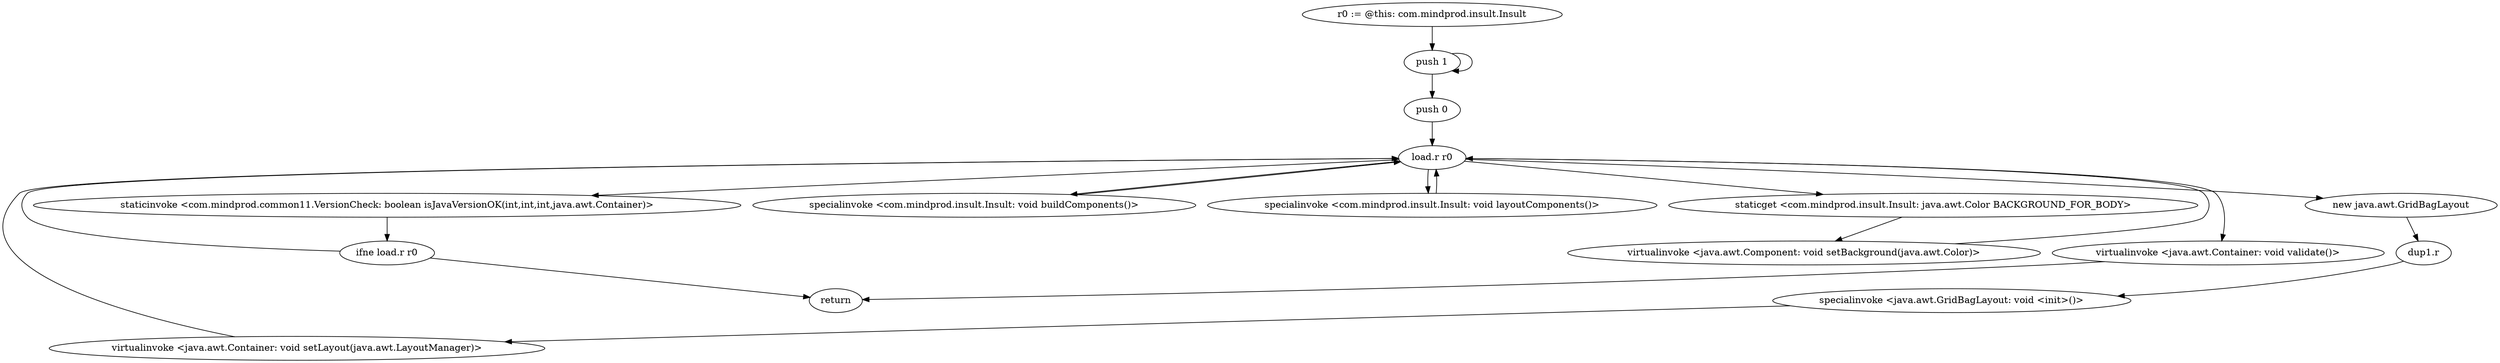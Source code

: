 digraph "" {
    "r0 := @this: com.mindprod.insult.Insult"
    "push 1"
    "r0 := @this: com.mindprod.insult.Insult"->"push 1";
    "push 1"->"push 1";
    "push 0"
    "push 1"->"push 0";
    "load.r r0"
    "push 0"->"load.r r0";
    "staticinvoke <com.mindprod.common11.VersionCheck: boolean isJavaVersionOK(int,int,int,java.awt.Container)>"
    "load.r r0"->"staticinvoke <com.mindprod.common11.VersionCheck: boolean isJavaVersionOK(int,int,int,java.awt.Container)>";
    "ifne load.r r0"
    "staticinvoke <com.mindprod.common11.VersionCheck: boolean isJavaVersionOK(int,int,int,java.awt.Container)>"->"ifne load.r r0";
    "return"
    "ifne load.r r0"->"return";
    "ifne load.r r0"->"load.r r0";
    "staticget <com.mindprod.insult.Insult: java.awt.Color BACKGROUND_FOR_BODY>"
    "load.r r0"->"staticget <com.mindprod.insult.Insult: java.awt.Color BACKGROUND_FOR_BODY>";
    "virtualinvoke <java.awt.Component: void setBackground(java.awt.Color)>"
    "staticget <com.mindprod.insult.Insult: java.awt.Color BACKGROUND_FOR_BODY>"->"virtualinvoke <java.awt.Component: void setBackground(java.awt.Color)>";
    "virtualinvoke <java.awt.Component: void setBackground(java.awt.Color)>"->"load.r r0";
    "new java.awt.GridBagLayout"
    "load.r r0"->"new java.awt.GridBagLayout";
    "dup1.r"
    "new java.awt.GridBagLayout"->"dup1.r";
    "specialinvoke <java.awt.GridBagLayout: void <init>()>"
    "dup1.r"->"specialinvoke <java.awt.GridBagLayout: void <init>()>";
    "virtualinvoke <java.awt.Container: void setLayout(java.awt.LayoutManager)>"
    "specialinvoke <java.awt.GridBagLayout: void <init>()>"->"virtualinvoke <java.awt.Container: void setLayout(java.awt.LayoutManager)>";
    "virtualinvoke <java.awt.Container: void setLayout(java.awt.LayoutManager)>"->"load.r r0";
    "specialinvoke <com.mindprod.insult.Insult: void buildComponents()>"
    "load.r r0"->"specialinvoke <com.mindprod.insult.Insult: void buildComponents()>";
    "specialinvoke <com.mindprod.insult.Insult: void buildComponents()>"->"load.r r0";
    "specialinvoke <com.mindprod.insult.Insult: void layoutComponents()>"
    "load.r r0"->"specialinvoke <com.mindprod.insult.Insult: void layoutComponents()>";
    "specialinvoke <com.mindprod.insult.Insult: void layoutComponents()>"->"load.r r0";
    "virtualinvoke <java.awt.Container: void validate()>"
    "load.r r0"->"virtualinvoke <java.awt.Container: void validate()>";
    "virtualinvoke <java.awt.Container: void validate()>"->"return";
}
